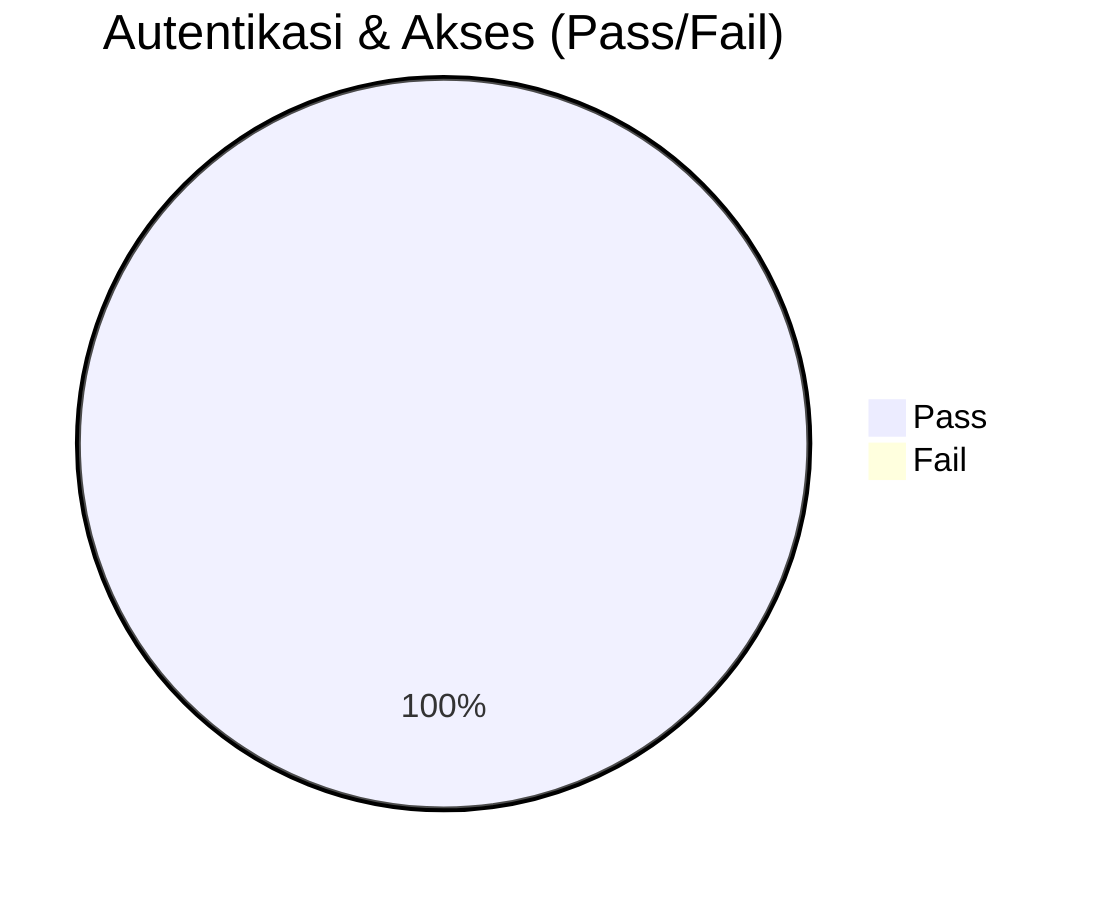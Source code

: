 %% Autentikasi & Pembatasan Akses (Pass/Fail)
%% Export: auth_access_pass_fail.png
pie title Autentikasi & Akses (Pass/Fail)
  "Pass" : 100
  "Fail" : 0